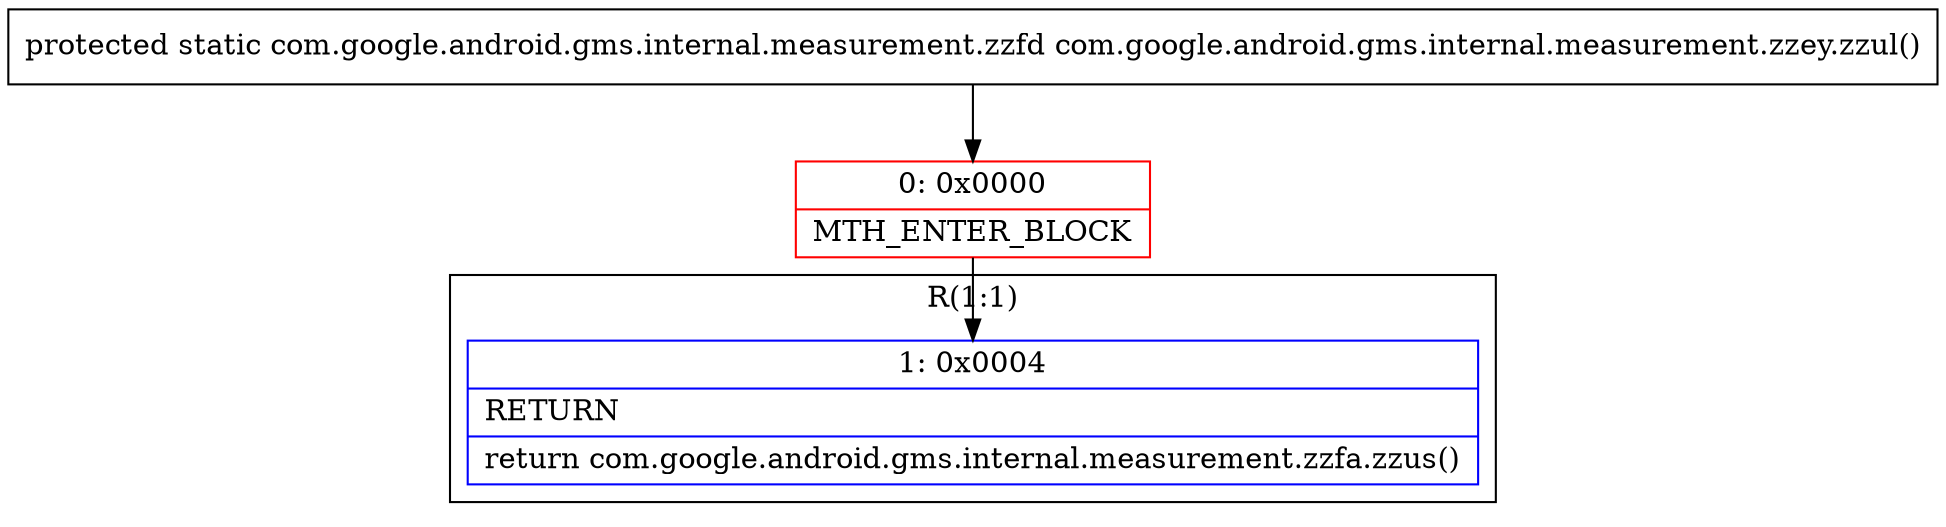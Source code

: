 digraph "CFG forcom.google.android.gms.internal.measurement.zzey.zzul()Lcom\/google\/android\/gms\/internal\/measurement\/zzfd;" {
subgraph cluster_Region_2097133680 {
label = "R(1:1)";
node [shape=record,color=blue];
Node_1 [shape=record,label="{1\:\ 0x0004|RETURN\l|return com.google.android.gms.internal.measurement.zzfa.zzus()\l}"];
}
Node_0 [shape=record,color=red,label="{0\:\ 0x0000|MTH_ENTER_BLOCK\l}"];
MethodNode[shape=record,label="{protected static com.google.android.gms.internal.measurement.zzfd com.google.android.gms.internal.measurement.zzey.zzul() }"];
MethodNode -> Node_0;
Node_0 -> Node_1;
}

